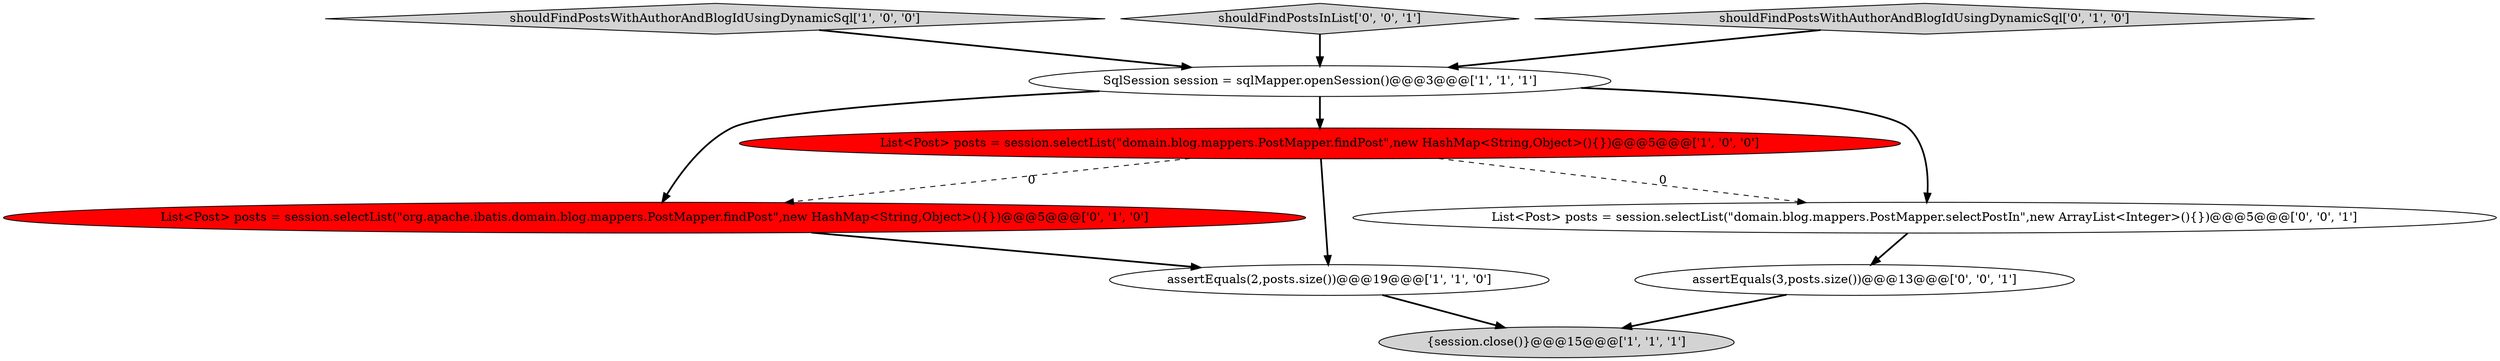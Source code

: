 digraph {
0 [style = filled, label = "List<Post> posts = session.selectList(\"domain.blog.mappers.PostMapper.findPost\",new HashMap<String,Object>(){})@@@5@@@['1', '0', '0']", fillcolor = red, shape = ellipse image = "AAA1AAABBB1BBB"];
7 [style = filled, label = "assertEquals(3,posts.size())@@@13@@@['0', '0', '1']", fillcolor = white, shape = ellipse image = "AAA0AAABBB3BBB"];
3 [style = filled, label = "SqlSession session = sqlMapper.openSession()@@@3@@@['1', '1', '1']", fillcolor = white, shape = ellipse image = "AAA0AAABBB1BBB"];
2 [style = filled, label = "assertEquals(2,posts.size())@@@19@@@['1', '1', '0']", fillcolor = white, shape = ellipse image = "AAA0AAABBB1BBB"];
4 [style = filled, label = "{session.close()}@@@15@@@['1', '1', '1']", fillcolor = lightgray, shape = ellipse image = "AAA0AAABBB1BBB"];
6 [style = filled, label = "List<Post> posts = session.selectList(\"org.apache.ibatis.domain.blog.mappers.PostMapper.findPost\",new HashMap<String,Object>(){})@@@5@@@['0', '1', '0']", fillcolor = red, shape = ellipse image = "AAA1AAABBB2BBB"];
1 [style = filled, label = "shouldFindPostsWithAuthorAndBlogIdUsingDynamicSql['1', '0', '0']", fillcolor = lightgray, shape = diamond image = "AAA0AAABBB1BBB"];
8 [style = filled, label = "shouldFindPostsInList['0', '0', '1']", fillcolor = lightgray, shape = diamond image = "AAA0AAABBB3BBB"];
9 [style = filled, label = "List<Post> posts = session.selectList(\"domain.blog.mappers.PostMapper.selectPostIn\",new ArrayList<Integer>(){})@@@5@@@['0', '0', '1']", fillcolor = white, shape = ellipse image = "AAA0AAABBB3BBB"];
5 [style = filled, label = "shouldFindPostsWithAuthorAndBlogIdUsingDynamicSql['0', '1', '0']", fillcolor = lightgray, shape = diamond image = "AAA0AAABBB2BBB"];
1->3 [style = bold, label=""];
5->3 [style = bold, label=""];
3->9 [style = bold, label=""];
3->6 [style = bold, label=""];
0->6 [style = dashed, label="0"];
0->9 [style = dashed, label="0"];
7->4 [style = bold, label=""];
9->7 [style = bold, label=""];
2->4 [style = bold, label=""];
3->0 [style = bold, label=""];
0->2 [style = bold, label=""];
8->3 [style = bold, label=""];
6->2 [style = bold, label=""];
}
